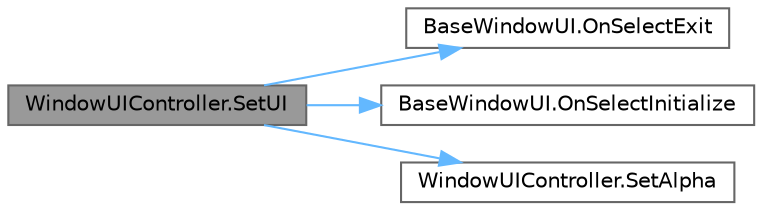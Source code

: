 digraph "WindowUIController.SetUI"
{
 // LATEX_PDF_SIZE
  bgcolor="transparent";
  edge [fontname=Helvetica,fontsize=10,labelfontname=Helvetica,labelfontsize=10];
  node [fontname=Helvetica,fontsize=10,shape=box,height=0.2,width=0.4];
  rankdir="LR";
  Node1 [id="Node000001",label="WindowUIController.SetUI",height=0.2,width=0.4,color="gray40", fillcolor="grey60", style="filled", fontcolor="black",tooltip="UIをセットする"];
  Node1 -> Node2 [id="edge1_Node000001_Node000002",color="steelblue1",style="solid",tooltip=" "];
  Node2 [id="Node000002",label="BaseWindowUI.OnSelectExit",height=0.2,width=0.4,color="grey40", fillcolor="white", style="filled",URL="$class_base_window_u_i.html#a853dcb23f481627b661a6085d83f6d46",tooltip="選択終了時に終了処理"];
  Node1 -> Node3 [id="edge2_Node000001_Node000003",color="steelblue1",style="solid",tooltip=" "];
  Node3 [id="Node000003",label="BaseWindowUI.OnSelectInitialize",height=0.2,width=0.4,color="grey40", fillcolor="white", style="filled",URL="$class_base_window_u_i.html#ac560873fe6a8724838c9bfaaf0d35b0f",tooltip="選択されたときに一度初期化"];
  Node1 -> Node4 [id="edge3_Node000001_Node000004",color="steelblue1",style="solid",tooltip=" "];
  Node4 [id="Node000004",label="WindowUIController.SetAlpha",height=0.2,width=0.4,color="grey40", fillcolor="white", style="filled",URL="$class_window_u_i_controller.html#adb9ea4f5b6c3f24b5167839e6a0f3f31",tooltip="色をセット"];
}
